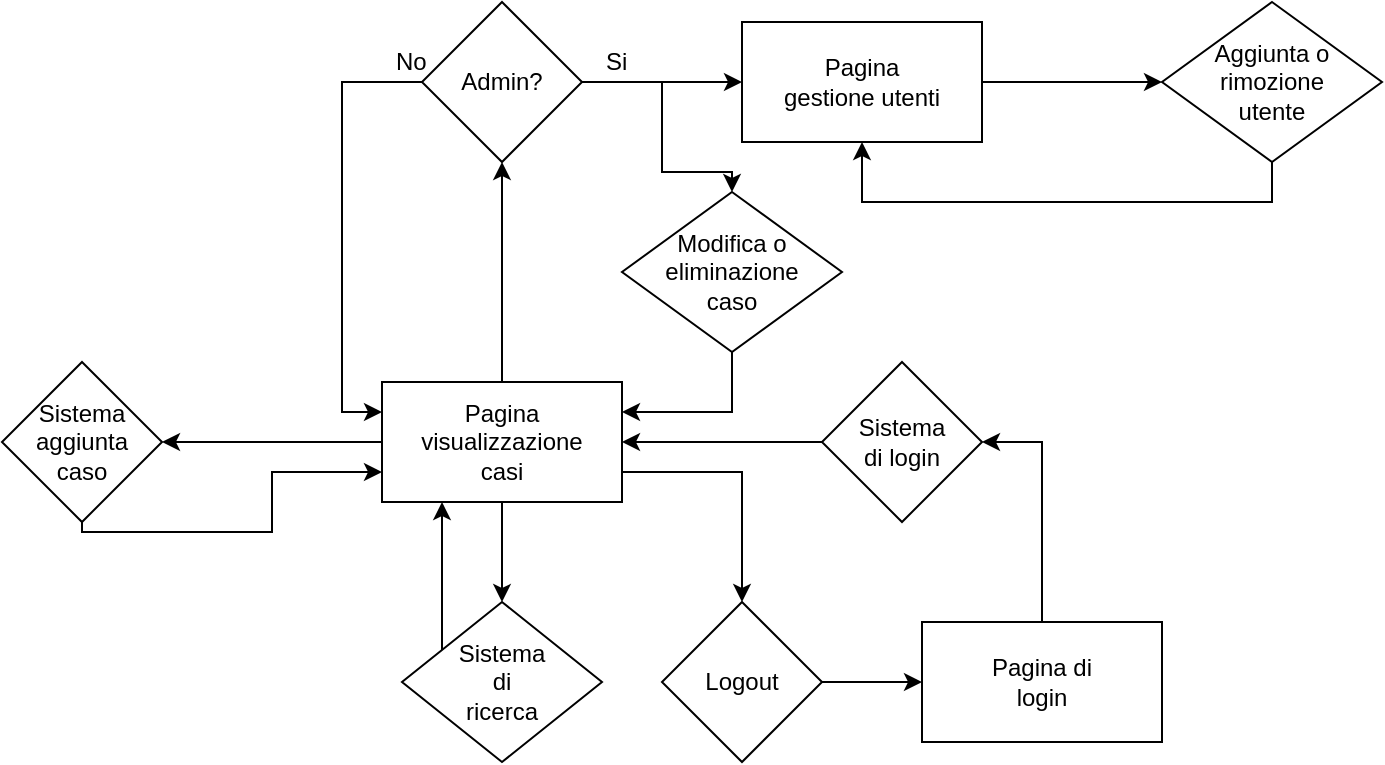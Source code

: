 <mxfile version="11.2.8" type="device" pages="1"><diagram id="aTja39ZBKys4GJ59RUq7" name="Page-1"><mxGraphModel dx="1221" dy="651" grid="1" gridSize="10" guides="1" tooltips="1" connect="1" arrows="1" fold="1" page="1" pageScale="1" pageWidth="827" pageHeight="1169" math="0" shadow="0"><root><mxCell id="0"/><mxCell id="1" parent="0"/><mxCell id="yaZ0mQbD8YWUU20bGbOT-3" style="edgeStyle=orthogonalEdgeStyle;rounded=0;orthogonalLoop=1;jettySize=auto;html=1;exitX=0.5;exitY=0;exitDx=0;exitDy=0;entryX=1;entryY=0.5;entryDx=0;entryDy=0;" edge="1" parent="1" source="yaZ0mQbD8YWUU20bGbOT-1" target="yaZ0mQbD8YWUU20bGbOT-2"><mxGeometry relative="1" as="geometry"/></mxCell><mxCell id="yaZ0mQbD8YWUU20bGbOT-1" value="&lt;div&gt;Pagina di &lt;br&gt;&lt;/div&gt;&lt;div&gt;login&lt;/div&gt;" style="rounded=0;whiteSpace=wrap;html=1;" vertex="1" parent="1"><mxGeometry x="470" y="415" width="120" height="60" as="geometry"/></mxCell><mxCell id="yaZ0mQbD8YWUU20bGbOT-7" value="" style="edgeStyle=orthogonalEdgeStyle;rounded=0;orthogonalLoop=1;jettySize=auto;html=1;entryX=1;entryY=0.5;entryDx=0;entryDy=0;" edge="1" parent="1" source="yaZ0mQbD8YWUU20bGbOT-2" target="yaZ0mQbD8YWUU20bGbOT-5"><mxGeometry relative="1" as="geometry"><mxPoint x="340" y="325" as="targetPoint"/></mxGeometry></mxCell><mxCell id="yaZ0mQbD8YWUU20bGbOT-2" value="&lt;div&gt;Sistema&lt;/div&gt;&lt;div&gt;di login&lt;br&gt;&lt;/div&gt;" style="rhombus;whiteSpace=wrap;html=1;" vertex="1" parent="1"><mxGeometry x="420" y="285" width="80" height="80" as="geometry"/></mxCell><mxCell id="yaZ0mQbD8YWUU20bGbOT-9" value="" style="edgeStyle=orthogonalEdgeStyle;rounded=0;orthogonalLoop=1;jettySize=auto;html=1;" edge="1" parent="1" source="yaZ0mQbD8YWUU20bGbOT-5" target="yaZ0mQbD8YWUU20bGbOT-8"><mxGeometry relative="1" as="geometry"/></mxCell><mxCell id="yaZ0mQbD8YWUU20bGbOT-13" style="edgeStyle=orthogonalEdgeStyle;rounded=0;orthogonalLoop=1;jettySize=auto;html=1;exitX=0.5;exitY=0;exitDx=0;exitDy=0;entryX=0.5;entryY=1;entryDx=0;entryDy=0;" edge="1" parent="1" source="yaZ0mQbD8YWUU20bGbOT-5" target="yaZ0mQbD8YWUU20bGbOT-12"><mxGeometry relative="1" as="geometry"/></mxCell><mxCell id="yaZ0mQbD8YWUU20bGbOT-24" style="edgeStyle=orthogonalEdgeStyle;rounded=0;orthogonalLoop=1;jettySize=auto;html=1;exitX=1;exitY=0.75;exitDx=0;exitDy=0;entryX=0.5;entryY=0;entryDx=0;entryDy=0;" edge="1" parent="1" source="yaZ0mQbD8YWUU20bGbOT-5" target="yaZ0mQbD8YWUU20bGbOT-23"><mxGeometry relative="1" as="geometry"/></mxCell><mxCell id="yaZ0mQbD8YWUU20bGbOT-32" style="edgeStyle=orthogonalEdgeStyle;rounded=0;orthogonalLoop=1;jettySize=auto;html=1;entryX=1;entryY=0.5;entryDx=0;entryDy=0;" edge="1" parent="1" source="yaZ0mQbD8YWUU20bGbOT-5" target="yaZ0mQbD8YWUU20bGbOT-30"><mxGeometry relative="1" as="geometry"/></mxCell><mxCell id="yaZ0mQbD8YWUU20bGbOT-5" value="&lt;div&gt;Pagina&lt;/div&gt;&lt;div&gt;visualizzazione &lt;br&gt;&lt;/div&gt;&lt;div&gt;casi&lt;br&gt;&lt;/div&gt;" style="rounded=0;whiteSpace=wrap;html=1;" vertex="1" parent="1"><mxGeometry x="200" y="295" width="120" height="60" as="geometry"/></mxCell><mxCell id="yaZ0mQbD8YWUU20bGbOT-10" style="edgeStyle=orthogonalEdgeStyle;rounded=0;orthogonalLoop=1;jettySize=auto;html=1;entryX=0.25;entryY=1;entryDx=0;entryDy=0;" edge="1" parent="1" source="yaZ0mQbD8YWUU20bGbOT-8" target="yaZ0mQbD8YWUU20bGbOT-5"><mxGeometry relative="1" as="geometry"><mxPoint x="160" y="410" as="targetPoint"/><Array as="points"><mxPoint x="230" y="370"/><mxPoint x="230" y="370"/></Array></mxGeometry></mxCell><mxCell id="yaZ0mQbD8YWUU20bGbOT-8" value="&lt;div&gt;Sistema&lt;/div&gt;&lt;div&gt;di &lt;br&gt;&lt;/div&gt;&lt;div&gt;ricerca&lt;br&gt;&lt;/div&gt;" style="rhombus;whiteSpace=wrap;html=1;" vertex="1" parent="1"><mxGeometry x="210" y="405" width="100" height="80" as="geometry"/></mxCell><mxCell id="yaZ0mQbD8YWUU20bGbOT-14" style="edgeStyle=orthogonalEdgeStyle;rounded=0;orthogonalLoop=1;jettySize=auto;html=1;entryX=0;entryY=0.25;entryDx=0;entryDy=0;exitX=0;exitY=0.5;exitDx=0;exitDy=0;" edge="1" parent="1" source="yaZ0mQbD8YWUU20bGbOT-12" target="yaZ0mQbD8YWUU20bGbOT-5"><mxGeometry relative="1" as="geometry"><Array as="points"><mxPoint x="180" y="145"/><mxPoint x="180" y="310"/></Array></mxGeometry></mxCell><mxCell id="yaZ0mQbD8YWUU20bGbOT-17" style="edgeStyle=orthogonalEdgeStyle;rounded=0;orthogonalLoop=1;jettySize=auto;html=1;entryX=0;entryY=0.5;entryDx=0;entryDy=0;" edge="1" parent="1" source="yaZ0mQbD8YWUU20bGbOT-12" target="yaZ0mQbD8YWUU20bGbOT-16"><mxGeometry relative="1" as="geometry"/></mxCell><mxCell id="yaZ0mQbD8YWUU20bGbOT-35" style="edgeStyle=orthogonalEdgeStyle;rounded=0;orthogonalLoop=1;jettySize=auto;html=1;exitX=1;exitY=1;exitDx=0;exitDy=0;entryX=0.5;entryY=0;entryDx=0;entryDy=0;" edge="1" parent="1" source="yaZ0mQbD8YWUU20bGbOT-12" target="yaZ0mQbD8YWUU20bGbOT-34"><mxGeometry relative="1" as="geometry"><Array as="points"><mxPoint x="280" y="145"/><mxPoint x="340" y="145"/><mxPoint x="340" y="190"/><mxPoint x="375" y="190"/></Array></mxGeometry></mxCell><mxCell id="yaZ0mQbD8YWUU20bGbOT-12" value="Admin?" style="rhombus;whiteSpace=wrap;html=1;" vertex="1" parent="1"><mxGeometry x="220" y="105" width="80" height="80" as="geometry"/></mxCell><mxCell id="yaZ0mQbD8YWUU20bGbOT-15" value="No" style="text;html=1;resizable=0;points=[];autosize=1;align=left;verticalAlign=top;spacingTop=-4;" vertex="1" parent="1"><mxGeometry x="205" y="125" width="30" height="20" as="geometry"/></mxCell><mxCell id="yaZ0mQbD8YWUU20bGbOT-19" style="edgeStyle=orthogonalEdgeStyle;rounded=0;orthogonalLoop=1;jettySize=auto;html=1;entryX=0;entryY=0.5;entryDx=0;entryDy=0;" edge="1" parent="1" source="yaZ0mQbD8YWUU20bGbOT-16" target="yaZ0mQbD8YWUU20bGbOT-18"><mxGeometry relative="1" as="geometry"/></mxCell><mxCell id="yaZ0mQbD8YWUU20bGbOT-16" value="&lt;div&gt;Pagina&lt;/div&gt;&lt;div&gt;gestione utenti&lt;br&gt;&lt;/div&gt;" style="rounded=0;whiteSpace=wrap;html=1;" vertex="1" parent="1"><mxGeometry x="380" y="115" width="120" height="60" as="geometry"/></mxCell><mxCell id="yaZ0mQbD8YWUU20bGbOT-26" style="edgeStyle=orthogonalEdgeStyle;rounded=0;orthogonalLoop=1;jettySize=auto;html=1;exitX=0.5;exitY=1;exitDx=0;exitDy=0;entryX=0.5;entryY=1;entryDx=0;entryDy=0;" edge="1" parent="1" source="yaZ0mQbD8YWUU20bGbOT-18" target="yaZ0mQbD8YWUU20bGbOT-16"><mxGeometry relative="1" as="geometry"/></mxCell><mxCell id="yaZ0mQbD8YWUU20bGbOT-18" value="&lt;div&gt;Aggiunta o &lt;br&gt;&lt;/div&gt;&lt;div&gt;rimozione&lt;/div&gt;&lt;div&gt;utente&lt;br&gt;&lt;/div&gt;" style="rhombus;whiteSpace=wrap;html=1;" vertex="1" parent="1"><mxGeometry x="590" y="105" width="110" height="80" as="geometry"/></mxCell><mxCell id="yaZ0mQbD8YWUU20bGbOT-25" style="edgeStyle=orthogonalEdgeStyle;rounded=0;orthogonalLoop=1;jettySize=auto;html=1;exitX=1;exitY=0.5;exitDx=0;exitDy=0;entryX=0;entryY=0.5;entryDx=0;entryDy=0;" edge="1" parent="1" source="yaZ0mQbD8YWUU20bGbOT-23" target="yaZ0mQbD8YWUU20bGbOT-1"><mxGeometry relative="1" as="geometry"/></mxCell><mxCell id="yaZ0mQbD8YWUU20bGbOT-23" value="Logout" style="rhombus;whiteSpace=wrap;html=1;" vertex="1" parent="1"><mxGeometry x="340" y="405" width="80" height="80" as="geometry"/></mxCell><mxCell id="yaZ0mQbD8YWUU20bGbOT-27" value="Si" style="text;html=1;resizable=0;points=[];autosize=1;align=left;verticalAlign=top;spacingTop=-4;" vertex="1" parent="1"><mxGeometry x="310" y="125" width="30" height="20" as="geometry"/></mxCell><mxCell id="yaZ0mQbD8YWUU20bGbOT-33" style="edgeStyle=orthogonalEdgeStyle;rounded=0;orthogonalLoop=1;jettySize=auto;html=1;entryX=0;entryY=0.75;entryDx=0;entryDy=0;" edge="1" parent="1" source="yaZ0mQbD8YWUU20bGbOT-30" target="yaZ0mQbD8YWUU20bGbOT-5"><mxGeometry relative="1" as="geometry"><Array as="points"><mxPoint x="50" y="370"/><mxPoint x="145" y="370"/><mxPoint x="145" y="340"/></Array></mxGeometry></mxCell><mxCell id="yaZ0mQbD8YWUU20bGbOT-30" value="&lt;div&gt;Sistema aggiunta &lt;br&gt;&lt;/div&gt;&lt;div&gt;caso&lt;/div&gt;" style="rhombus;whiteSpace=wrap;html=1;" vertex="1" parent="1"><mxGeometry x="10" y="285" width="80" height="80" as="geometry"/></mxCell><mxCell id="yaZ0mQbD8YWUU20bGbOT-37" style="edgeStyle=orthogonalEdgeStyle;rounded=0;orthogonalLoop=1;jettySize=auto;html=1;entryX=1;entryY=0.25;entryDx=0;entryDy=0;" edge="1" parent="1" source="yaZ0mQbD8YWUU20bGbOT-34" target="yaZ0mQbD8YWUU20bGbOT-5"><mxGeometry relative="1" as="geometry"/></mxCell><mxCell id="yaZ0mQbD8YWUU20bGbOT-34" value="&lt;div&gt;Modifica o eliminazione&lt;/div&gt;&lt;div&gt;caso&lt;br&gt;&lt;/div&gt;" style="rhombus;whiteSpace=wrap;html=1;" vertex="1" parent="1"><mxGeometry x="320" y="200" width="110" height="80" as="geometry"/></mxCell></root></mxGraphModel></diagram></mxfile>